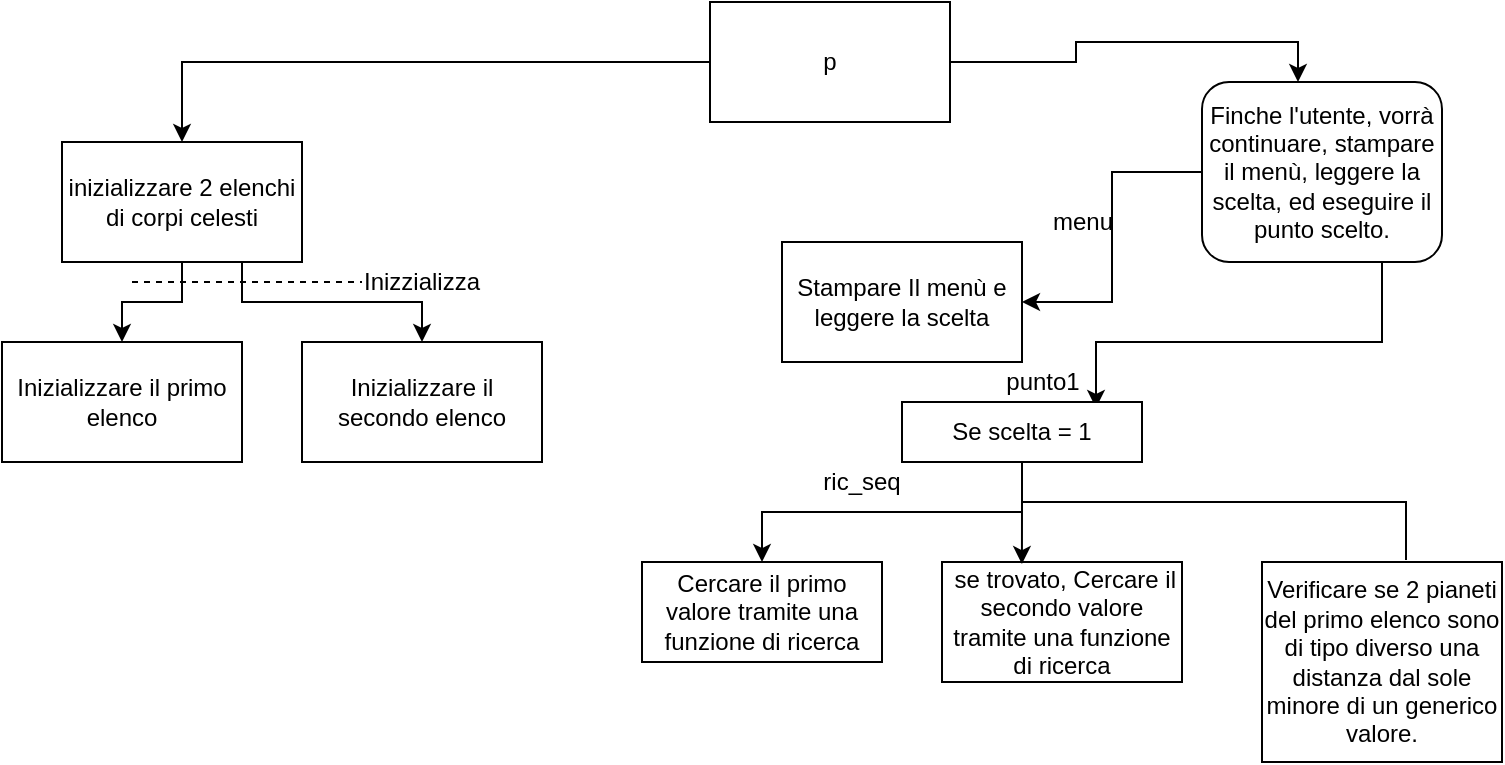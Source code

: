 <mxfile version="13.6.5">
    <diagram id="vBwWOfEgDdi3yXUAG7ir" name="Page-1">
        <mxGraphModel dx="1062" dy="480" grid="1" gridSize="10" guides="1" tooltips="1" connect="1" arrows="1" fold="1" page="1" pageScale="1" pageWidth="827" pageHeight="1169" math="0" shadow="0">
            <root>
                <mxCell id="0"/>
                <mxCell id="1" parent="0"/>
                <mxCell id="8" style="edgeStyle=orthogonalEdgeStyle;rounded=0;orthogonalLoop=1;jettySize=auto;html=1;exitX=0;exitY=0.5;exitDx=0;exitDy=0;" edge="1" parent="1" source="2" target="3">
                    <mxGeometry relative="1" as="geometry"/>
                </mxCell>
                <mxCell id="12" style="edgeStyle=orthogonalEdgeStyle;rounded=0;orthogonalLoop=1;jettySize=auto;html=1;exitX=1;exitY=0.5;exitDx=0;exitDy=0;entryX=0.4;entryY=0;entryDx=0;entryDy=0;entryPerimeter=0;" edge="1" parent="1" source="2" target="9">
                    <mxGeometry relative="1" as="geometry"/>
                </mxCell>
                <mxCell id="2" value="p" style="rounded=0;whiteSpace=wrap;html=1;" vertex="1" parent="1">
                    <mxGeometry x="354" y="30" width="120" height="60" as="geometry"/>
                </mxCell>
                <mxCell id="6" style="edgeStyle=orthogonalEdgeStyle;rounded=0;orthogonalLoop=1;jettySize=auto;html=1;exitX=0.5;exitY=1;exitDx=0;exitDy=0;" edge="1" parent="1" source="3" target="5">
                    <mxGeometry relative="1" as="geometry"/>
                </mxCell>
                <mxCell id="7" style="edgeStyle=orthogonalEdgeStyle;rounded=0;orthogonalLoop=1;jettySize=auto;html=1;exitX=0.75;exitY=1;exitDx=0;exitDy=0;" edge="1" parent="1" source="3" target="4">
                    <mxGeometry relative="1" as="geometry"/>
                </mxCell>
                <mxCell id="3" value="inizializzare 2 elenchi di corpi celesti" style="rounded=0;whiteSpace=wrap;html=1;" vertex="1" parent="1">
                    <mxGeometry x="30" y="100" width="120" height="60" as="geometry"/>
                </mxCell>
                <mxCell id="4" value="Inizializzare il secondo elenco" style="rounded=0;whiteSpace=wrap;html=1;" vertex="1" parent="1">
                    <mxGeometry x="150" y="200" width="120" height="60" as="geometry"/>
                </mxCell>
                <mxCell id="5" value="Inizializzare il primo elenco" style="rounded=0;whiteSpace=wrap;html=1;" vertex="1" parent="1">
                    <mxGeometry y="200" width="120" height="60" as="geometry"/>
                </mxCell>
                <mxCell id="11" style="edgeStyle=orthogonalEdgeStyle;rounded=0;orthogonalLoop=1;jettySize=auto;html=1;exitX=0;exitY=0.5;exitDx=0;exitDy=0;entryX=1;entryY=0.5;entryDx=0;entryDy=0;" edge="1" parent="1" source="9" target="10">
                    <mxGeometry relative="1" as="geometry"/>
                </mxCell>
                <mxCell id="30" style="edgeStyle=orthogonalEdgeStyle;rounded=0;orthogonalLoop=1;jettySize=auto;html=1;exitX=0.75;exitY=1;exitDx=0;exitDy=0;entryX=1.04;entryY=1.15;entryDx=0;entryDy=0;entryPerimeter=0;" edge="1" parent="1" source="9" target="29">
                    <mxGeometry relative="1" as="geometry">
                        <Array as="points">
                            <mxPoint x="690" y="200"/>
                            <mxPoint x="547" y="200"/>
                        </Array>
                    </mxGeometry>
                </mxCell>
                <mxCell id="9" value="Finche l'utente, vorrà continuare, stampare il menù, leggere la scelta, ed eseguire il punto scelto." style="rounded=1;whiteSpace=wrap;html=1;" vertex="1" parent="1">
                    <mxGeometry x="600" y="70" width="120" height="90" as="geometry"/>
                </mxCell>
                <mxCell id="10" value="Stampare Il menù e leggere la scelta" style="rounded=0;whiteSpace=wrap;html=1;" vertex="1" parent="1">
                    <mxGeometry x="390" y="150" width="120" height="60" as="geometry"/>
                </mxCell>
                <mxCell id="13" value="Cercare il primo valore tramite una funzione di ricerca" style="rounded=0;whiteSpace=wrap;html=1;" vertex="1" parent="1">
                    <mxGeometry x="320" y="310" width="120" height="50" as="geometry"/>
                </mxCell>
                <mxCell id="17" value="Inizzializza" style="text;html=1;strokeColor=none;fillColor=none;align=center;verticalAlign=middle;whiteSpace=wrap;rounded=0;" vertex="1" parent="1">
                    <mxGeometry x="190" y="160" width="40" height="20" as="geometry"/>
                </mxCell>
                <mxCell id="18" value="" style="endArrow=none;dashed=1;html=1;" edge="1" parent="1">
                    <mxGeometry width="50" height="50" relative="1" as="geometry">
                        <mxPoint x="65" y="170" as="sourcePoint"/>
                        <mxPoint x="180" y="170" as="targetPoint"/>
                    </mxGeometry>
                </mxCell>
                <mxCell id="20" value="&amp;nbsp;se trovato, Cercare il secondo valore tramite una funzione di ricerca" style="rounded=0;whiteSpace=wrap;html=1;" vertex="1" parent="1">
                    <mxGeometry x="470" y="310" width="120" height="60" as="geometry"/>
                </mxCell>
                <mxCell id="22" value="Verificare se 2 pianeti del primo elenco sono di tipo diverso una distanza dal sole minore di un generico valore." style="whiteSpace=wrap;html=1;" vertex="1" parent="1">
                    <mxGeometry x="630" y="310" width="120" height="100" as="geometry"/>
                </mxCell>
                <mxCell id="25" style="edgeStyle=orthogonalEdgeStyle;rounded=0;orthogonalLoop=1;jettySize=auto;html=1;exitX=0.5;exitY=1;exitDx=0;exitDy=0;entryX=0.5;entryY=0;entryDx=0;entryDy=0;" edge="1" parent="1" source="24" target="13">
                    <mxGeometry relative="1" as="geometry"/>
                </mxCell>
                <mxCell id="26" style="edgeStyle=orthogonalEdgeStyle;rounded=0;orthogonalLoop=1;jettySize=auto;html=1;entryX=0.333;entryY=0.017;entryDx=0;entryDy=0;entryPerimeter=0;exitX=0.6;exitY=-0.01;exitDx=0;exitDy=0;exitPerimeter=0;" edge="1" parent="1" source="22" target="20">
                    <mxGeometry relative="1" as="geometry">
                        <mxPoint x="700" y="280" as="sourcePoint"/>
                        <Array as="points">
                            <mxPoint x="702" y="280"/>
                            <mxPoint x="510" y="280"/>
                        </Array>
                    </mxGeometry>
                </mxCell>
                <mxCell id="24" value="Se scelta = 1" style="rounded=0;whiteSpace=wrap;html=1;" vertex="1" parent="1">
                    <mxGeometry x="450" y="230" width="120" height="30" as="geometry"/>
                </mxCell>
                <mxCell id="27" value="ric_seq" style="text;html=1;strokeColor=none;fillColor=none;align=center;verticalAlign=middle;whiteSpace=wrap;rounded=0;" vertex="1" parent="1">
                    <mxGeometry x="410" y="260" width="40" height="20" as="geometry"/>
                </mxCell>
                <mxCell id="29" value="punto1" style="text;html=1;align=center;verticalAlign=middle;resizable=0;points=[];autosize=1;" vertex="1" parent="1">
                    <mxGeometry x="495" y="210" width="50" height="20" as="geometry"/>
                </mxCell>
                <mxCell id="31" value="menu" style="text;html=1;align=center;verticalAlign=middle;resizable=0;points=[];autosize=1;" vertex="1" parent="1">
                    <mxGeometry x="515" y="130" width="50" height="20" as="geometry"/>
                </mxCell>
            </root>
        </mxGraphModel>
    </diagram>
</mxfile>